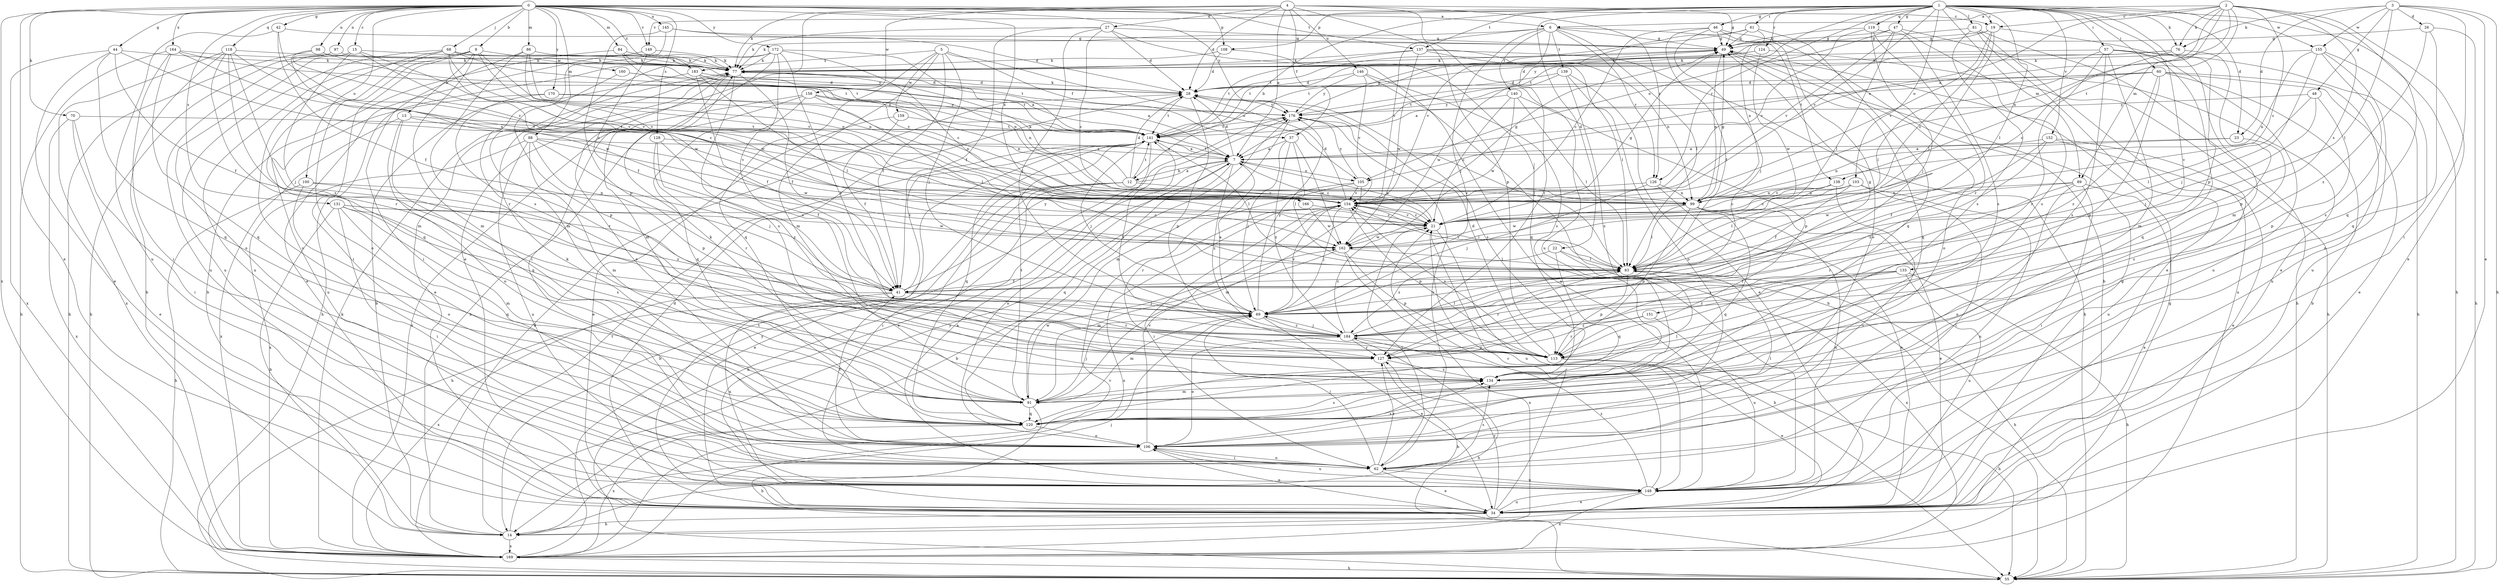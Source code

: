 strict digraph  {
0;
1;
2;
3;
4;
5;
6;
7;
8;
12;
13;
14;
15;
19;
21;
22;
23;
26;
27;
28;
34;
37;
41;
42;
44;
46;
47;
48;
49;
55;
57;
60;
61;
62;
68;
69;
70;
76;
77;
81;
83;
84;
86;
88;
89;
91;
97;
98;
99;
100;
103;
105;
106;
108;
113;
118;
119;
120;
124;
126;
127;
128;
131;
133;
134;
137;
138;
139;
140;
141;
145;
146;
148;
149;
151;
152;
154;
155;
158;
159;
160;
162;
164;
166;
169;
170;
172;
176;
183;
184;
0 -> 6  [label=a];
0 -> 8  [label=b];
0 -> 15  [label=c];
0 -> 19  [label=c];
0 -> 34  [label=e];
0 -> 42  [label=g];
0 -> 44  [label=g];
0 -> 68  [label=j];
0 -> 70  [label=k];
0 -> 84  [label=m];
0 -> 86  [label=m];
0 -> 88  [label=m];
0 -> 97  [label=n];
0 -> 98  [label=n];
0 -> 100  [label=o];
0 -> 108  [label=p];
0 -> 118  [label=q];
0 -> 128  [label=s];
0 -> 131  [label=s];
0 -> 137  [label=t];
0 -> 145  [label=u];
0 -> 149  [label=v];
0 -> 164  [label=x];
0 -> 166  [label=x];
0 -> 169  [label=x];
0 -> 170  [label=y];
0 -> 172  [label=y];
0 -> 176  [label=y];
0 -> 183  [label=z];
1 -> 12  [label=b];
1 -> 19  [label=c];
1 -> 22  [label=d];
1 -> 23  [label=d];
1 -> 46  [label=g];
1 -> 47  [label=g];
1 -> 55  [label=h];
1 -> 57  [label=i];
1 -> 60  [label=i];
1 -> 61  [label=i];
1 -> 76  [label=k];
1 -> 81  [label=l];
1 -> 83  [label=l];
1 -> 89  [label=m];
1 -> 103  [label=o];
1 -> 105  [label=o];
1 -> 108  [label=p];
1 -> 113  [label=p];
1 -> 119  [label=q];
1 -> 124  [label=r];
1 -> 126  [label=r];
1 -> 137  [label=t];
1 -> 149  [label=v];
1 -> 151  [label=v];
1 -> 152  [label=v];
1 -> 154  [label=v];
1 -> 155  [label=w];
2 -> 6  [label=a];
2 -> 7  [label=a];
2 -> 19  [label=c];
2 -> 21  [label=c];
2 -> 34  [label=e];
2 -> 76  [label=k];
2 -> 89  [label=m];
2 -> 99  [label=n];
2 -> 105  [label=o];
2 -> 120  [label=q];
2 -> 133  [label=s];
2 -> 138  [label=t];
3 -> 23  [label=d];
3 -> 26  [label=d];
3 -> 34  [label=e];
3 -> 48  [label=g];
3 -> 55  [label=h];
3 -> 62  [label=i];
3 -> 76  [label=k];
3 -> 83  [label=l];
3 -> 155  [label=w];
4 -> 7  [label=a];
4 -> 27  [label=d];
4 -> 28  [label=d];
4 -> 34  [label=e];
4 -> 37  [label=f];
4 -> 49  [label=g];
4 -> 77  [label=k];
4 -> 113  [label=p];
4 -> 126  [label=r];
4 -> 146  [label=u];
4 -> 148  [label=u];
4 -> 158  [label=w];
5 -> 37  [label=f];
5 -> 41  [label=f];
5 -> 69  [label=j];
5 -> 91  [label=m];
5 -> 105  [label=o];
5 -> 120  [label=q];
5 -> 159  [label=w];
5 -> 183  [label=z];
6 -> 49  [label=g];
6 -> 69  [label=j];
6 -> 77  [label=k];
6 -> 83  [label=l];
6 -> 126  [label=r];
6 -> 127  [label=r];
6 -> 138  [label=t];
6 -> 139  [label=t];
6 -> 140  [label=t];
6 -> 154  [label=v];
7 -> 12  [label=b];
7 -> 21  [label=c];
7 -> 28  [label=d];
7 -> 55  [label=h];
7 -> 105  [label=o];
7 -> 106  [label=o];
7 -> 120  [label=q];
7 -> 141  [label=t];
7 -> 184  [label=z];
8 -> 13  [label=b];
8 -> 62  [label=i];
8 -> 91  [label=m];
8 -> 99  [label=n];
8 -> 106  [label=o];
8 -> 148  [label=u];
8 -> 154  [label=v];
8 -> 160  [label=w];
12 -> 7  [label=a];
12 -> 14  [label=b];
12 -> 28  [label=d];
12 -> 34  [label=e];
12 -> 55  [label=h];
12 -> 62  [label=i];
12 -> 77  [label=k];
12 -> 141  [label=t];
12 -> 154  [label=v];
13 -> 106  [label=o];
13 -> 120  [label=q];
13 -> 141  [label=t];
13 -> 154  [label=v];
13 -> 169  [label=x];
14 -> 69  [label=j];
14 -> 141  [label=t];
14 -> 169  [label=x];
14 -> 176  [label=y];
15 -> 69  [label=j];
15 -> 77  [label=k];
15 -> 106  [label=o];
15 -> 148  [label=u];
15 -> 154  [label=v];
15 -> 162  [label=w];
19 -> 21  [label=c];
19 -> 49  [label=g];
19 -> 83  [label=l];
19 -> 91  [label=m];
19 -> 154  [label=v];
19 -> 176  [label=y];
21 -> 7  [label=a];
21 -> 49  [label=g];
21 -> 55  [label=h];
21 -> 62  [label=i];
21 -> 148  [label=u];
21 -> 154  [label=v];
21 -> 162  [label=w];
22 -> 83  [label=l];
22 -> 120  [label=q];
22 -> 169  [label=x];
22 -> 184  [label=z];
23 -> 7  [label=a];
23 -> 99  [label=n];
23 -> 134  [label=s];
26 -> 49  [label=g];
26 -> 55  [label=h];
26 -> 120  [label=q];
26 -> 184  [label=z];
27 -> 21  [label=c];
27 -> 28  [label=d];
27 -> 41  [label=f];
27 -> 49  [label=g];
27 -> 55  [label=h];
27 -> 69  [label=j];
27 -> 77  [label=k];
28 -> 77  [label=k];
28 -> 113  [label=p];
28 -> 134  [label=s];
28 -> 141  [label=t];
28 -> 176  [label=y];
34 -> 14  [label=b];
34 -> 21  [label=c];
34 -> 28  [label=d];
34 -> 49  [label=g];
34 -> 106  [label=o];
34 -> 127  [label=r];
34 -> 141  [label=t];
34 -> 148  [label=u];
37 -> 7  [label=a];
37 -> 69  [label=j];
37 -> 83  [label=l];
37 -> 162  [label=w];
37 -> 184  [label=z];
41 -> 69  [label=j];
41 -> 127  [label=r];
41 -> 141  [label=t];
41 -> 148  [label=u];
41 -> 169  [label=x];
41 -> 176  [label=y];
42 -> 41  [label=f];
42 -> 49  [label=g];
42 -> 148  [label=u];
42 -> 154  [label=v];
44 -> 21  [label=c];
44 -> 34  [label=e];
44 -> 41  [label=f];
44 -> 77  [label=k];
44 -> 120  [label=q];
44 -> 169  [label=x];
46 -> 14  [label=b];
46 -> 21  [label=c];
46 -> 41  [label=f];
46 -> 49  [label=g];
46 -> 69  [label=j];
46 -> 106  [label=o];
47 -> 34  [label=e];
47 -> 49  [label=g];
47 -> 83  [label=l];
47 -> 134  [label=s];
47 -> 141  [label=t];
47 -> 154  [label=v];
48 -> 69  [label=j];
48 -> 83  [label=l];
48 -> 113  [label=p];
48 -> 176  [label=y];
49 -> 77  [label=k];
49 -> 99  [label=n];
49 -> 106  [label=o];
49 -> 120  [label=q];
49 -> 141  [label=t];
57 -> 55  [label=h];
57 -> 77  [label=k];
57 -> 83  [label=l];
57 -> 91  [label=m];
57 -> 120  [label=q];
57 -> 127  [label=r];
57 -> 134  [label=s];
57 -> 148  [label=u];
60 -> 7  [label=a];
60 -> 14  [label=b];
60 -> 28  [label=d];
60 -> 34  [label=e];
60 -> 113  [label=p];
60 -> 141  [label=t];
60 -> 148  [label=u];
60 -> 184  [label=z];
61 -> 49  [label=g];
61 -> 99  [label=n];
61 -> 120  [label=q];
61 -> 141  [label=t];
61 -> 154  [label=v];
62 -> 34  [label=e];
62 -> 69  [label=j];
62 -> 106  [label=o];
62 -> 127  [label=r];
62 -> 134  [label=s];
62 -> 148  [label=u];
62 -> 176  [label=y];
68 -> 7  [label=a];
68 -> 77  [label=k];
68 -> 106  [label=o];
68 -> 120  [label=q];
68 -> 148  [label=u];
68 -> 154  [label=v];
68 -> 162  [label=w];
68 -> 176  [label=y];
69 -> 7  [label=a];
69 -> 34  [label=e];
69 -> 49  [label=g];
69 -> 91  [label=m];
69 -> 154  [label=v];
69 -> 176  [label=y];
69 -> 184  [label=z];
70 -> 34  [label=e];
70 -> 62  [label=i];
70 -> 141  [label=t];
70 -> 169  [label=x];
76 -> 21  [label=c];
76 -> 28  [label=d];
76 -> 77  [label=k];
76 -> 113  [label=p];
77 -> 28  [label=d];
77 -> 34  [label=e];
77 -> 41  [label=f];
77 -> 91  [label=m];
77 -> 106  [label=o];
77 -> 134  [label=s];
81 -> 34  [label=e];
81 -> 49  [label=g];
81 -> 55  [label=h];
81 -> 134  [label=s];
81 -> 169  [label=x];
83 -> 41  [label=f];
83 -> 55  [label=h];
83 -> 113  [label=p];
83 -> 127  [label=r];
83 -> 154  [label=v];
84 -> 14  [label=b];
84 -> 77  [label=k];
84 -> 99  [label=n];
84 -> 154  [label=v];
86 -> 62  [label=i];
86 -> 77  [label=k];
86 -> 99  [label=n];
86 -> 127  [label=r];
86 -> 154  [label=v];
88 -> 7  [label=a];
88 -> 69  [label=j];
88 -> 91  [label=m];
88 -> 113  [label=p];
88 -> 148  [label=u];
88 -> 162  [label=w];
88 -> 169  [label=x];
89 -> 34  [label=e];
89 -> 62  [label=i];
89 -> 99  [label=n];
89 -> 106  [label=o];
89 -> 127  [label=r];
89 -> 162  [label=w];
91 -> 55  [label=h];
91 -> 69  [label=j];
91 -> 77  [label=k];
91 -> 83  [label=l];
91 -> 120  [label=q];
91 -> 141  [label=t];
91 -> 162  [label=w];
97 -> 21  [label=c];
97 -> 55  [label=h];
97 -> 77  [label=k];
98 -> 55  [label=h];
98 -> 77  [label=k];
98 -> 141  [label=t];
98 -> 162  [label=w];
99 -> 34  [label=e];
99 -> 49  [label=g];
99 -> 83  [label=l];
99 -> 113  [label=p];
99 -> 120  [label=q];
99 -> 148  [label=u];
99 -> 162  [label=w];
100 -> 55  [label=h];
100 -> 99  [label=n];
100 -> 106  [label=o];
100 -> 184  [label=z];
103 -> 21  [label=c];
103 -> 41  [label=f];
103 -> 62  [label=i];
103 -> 99  [label=n];
103 -> 148  [label=u];
103 -> 154  [label=v];
105 -> 14  [label=b];
105 -> 91  [label=m];
105 -> 127  [label=r];
105 -> 154  [label=v];
105 -> 176  [label=y];
106 -> 41  [label=f];
106 -> 62  [label=i];
106 -> 77  [label=k];
106 -> 83  [label=l];
106 -> 134  [label=s];
106 -> 148  [label=u];
106 -> 154  [label=v];
108 -> 28  [label=d];
108 -> 77  [label=k];
108 -> 120  [label=q];
113 -> 28  [label=d];
113 -> 34  [label=e];
113 -> 55  [label=h];
113 -> 154  [label=v];
118 -> 14  [label=b];
118 -> 77  [label=k];
118 -> 91  [label=m];
118 -> 127  [label=r];
118 -> 154  [label=v];
118 -> 169  [label=x];
118 -> 184  [label=z];
119 -> 49  [label=g];
119 -> 69  [label=j];
119 -> 127  [label=r];
119 -> 134  [label=s];
119 -> 154  [label=v];
120 -> 106  [label=o];
120 -> 134  [label=s];
120 -> 169  [label=x];
124 -> 55  [label=h];
124 -> 77  [label=k];
124 -> 141  [label=t];
124 -> 162  [label=w];
126 -> 34  [label=e];
126 -> 69  [label=j];
126 -> 99  [label=n];
126 -> 154  [label=v];
127 -> 14  [label=b];
127 -> 134  [label=s];
128 -> 7  [label=a];
128 -> 41  [label=f];
128 -> 127  [label=r];
128 -> 184  [label=z];
131 -> 14  [label=b];
131 -> 21  [label=c];
131 -> 62  [label=i];
131 -> 91  [label=m];
131 -> 120  [label=q];
131 -> 134  [label=s];
131 -> 162  [label=w];
133 -> 41  [label=f];
133 -> 55  [label=h];
133 -> 69  [label=j];
133 -> 148  [label=u];
133 -> 184  [label=z];
134 -> 91  [label=m];
137 -> 55  [label=h];
137 -> 77  [label=k];
137 -> 83  [label=l];
137 -> 99  [label=n];
137 -> 141  [label=t];
137 -> 162  [label=w];
138 -> 21  [label=c];
138 -> 62  [label=i];
138 -> 83  [label=l];
138 -> 99  [label=n];
139 -> 28  [label=d];
139 -> 34  [label=e];
139 -> 106  [label=o];
139 -> 134  [label=s];
139 -> 162  [label=w];
140 -> 21  [label=c];
140 -> 83  [label=l];
140 -> 113  [label=p];
140 -> 162  [label=w];
140 -> 176  [label=y];
141 -> 7  [label=a];
141 -> 34  [label=e];
141 -> 69  [label=j];
141 -> 83  [label=l];
141 -> 120  [label=q];
145 -> 28  [label=d];
145 -> 49  [label=g];
145 -> 113  [label=p];
145 -> 134  [label=s];
146 -> 28  [label=d];
146 -> 134  [label=s];
146 -> 148  [label=u];
146 -> 154  [label=v];
146 -> 176  [label=y];
148 -> 7  [label=a];
148 -> 21  [label=c];
148 -> 34  [label=e];
148 -> 169  [label=x];
148 -> 184  [label=z];
149 -> 34  [label=e];
149 -> 41  [label=f];
149 -> 77  [label=k];
151 -> 127  [label=r];
151 -> 148  [label=u];
151 -> 184  [label=z];
152 -> 7  [label=a];
152 -> 34  [label=e];
152 -> 41  [label=f];
152 -> 148  [label=u];
152 -> 184  [label=z];
154 -> 21  [label=c];
154 -> 28  [label=d];
154 -> 49  [label=g];
154 -> 62  [label=i];
154 -> 69  [label=j];
154 -> 83  [label=l];
154 -> 113  [label=p];
154 -> 169  [label=x];
155 -> 69  [label=j];
155 -> 77  [label=k];
155 -> 99  [label=n];
155 -> 106  [label=o];
155 -> 134  [label=s];
155 -> 148  [label=u];
158 -> 14  [label=b];
158 -> 83  [label=l];
158 -> 99  [label=n];
158 -> 120  [label=q];
158 -> 169  [label=x];
158 -> 176  [label=y];
159 -> 34  [label=e];
159 -> 41  [label=f];
159 -> 141  [label=t];
160 -> 28  [label=d];
160 -> 113  [label=p];
160 -> 141  [label=t];
162 -> 83  [label=l];
162 -> 91  [label=m];
162 -> 113  [label=p];
162 -> 169  [label=x];
164 -> 55  [label=h];
164 -> 62  [label=i];
164 -> 77  [label=k];
164 -> 99  [label=n];
164 -> 120  [label=q];
164 -> 141  [label=t];
166 -> 21  [label=c];
166 -> 162  [label=w];
169 -> 28  [label=d];
169 -> 49  [label=g];
169 -> 55  [label=h];
169 -> 77  [label=k];
169 -> 154  [label=v];
169 -> 176  [label=y];
170 -> 99  [label=n];
170 -> 127  [label=r];
170 -> 148  [label=u];
170 -> 176  [label=y];
172 -> 21  [label=c];
172 -> 55  [label=h];
172 -> 62  [label=i];
172 -> 77  [label=k];
172 -> 91  [label=m];
172 -> 134  [label=s];
172 -> 141  [label=t];
172 -> 184  [label=z];
176 -> 49  [label=g];
176 -> 83  [label=l];
176 -> 91  [label=m];
176 -> 141  [label=t];
183 -> 7  [label=a];
183 -> 14  [label=b];
183 -> 28  [label=d];
183 -> 41  [label=f];
183 -> 83  [label=l];
183 -> 99  [label=n];
184 -> 21  [label=c];
184 -> 55  [label=h];
184 -> 69  [label=j];
184 -> 83  [label=l];
184 -> 106  [label=o];
184 -> 113  [label=p];
184 -> 127  [label=r];
184 -> 141  [label=t];
}
